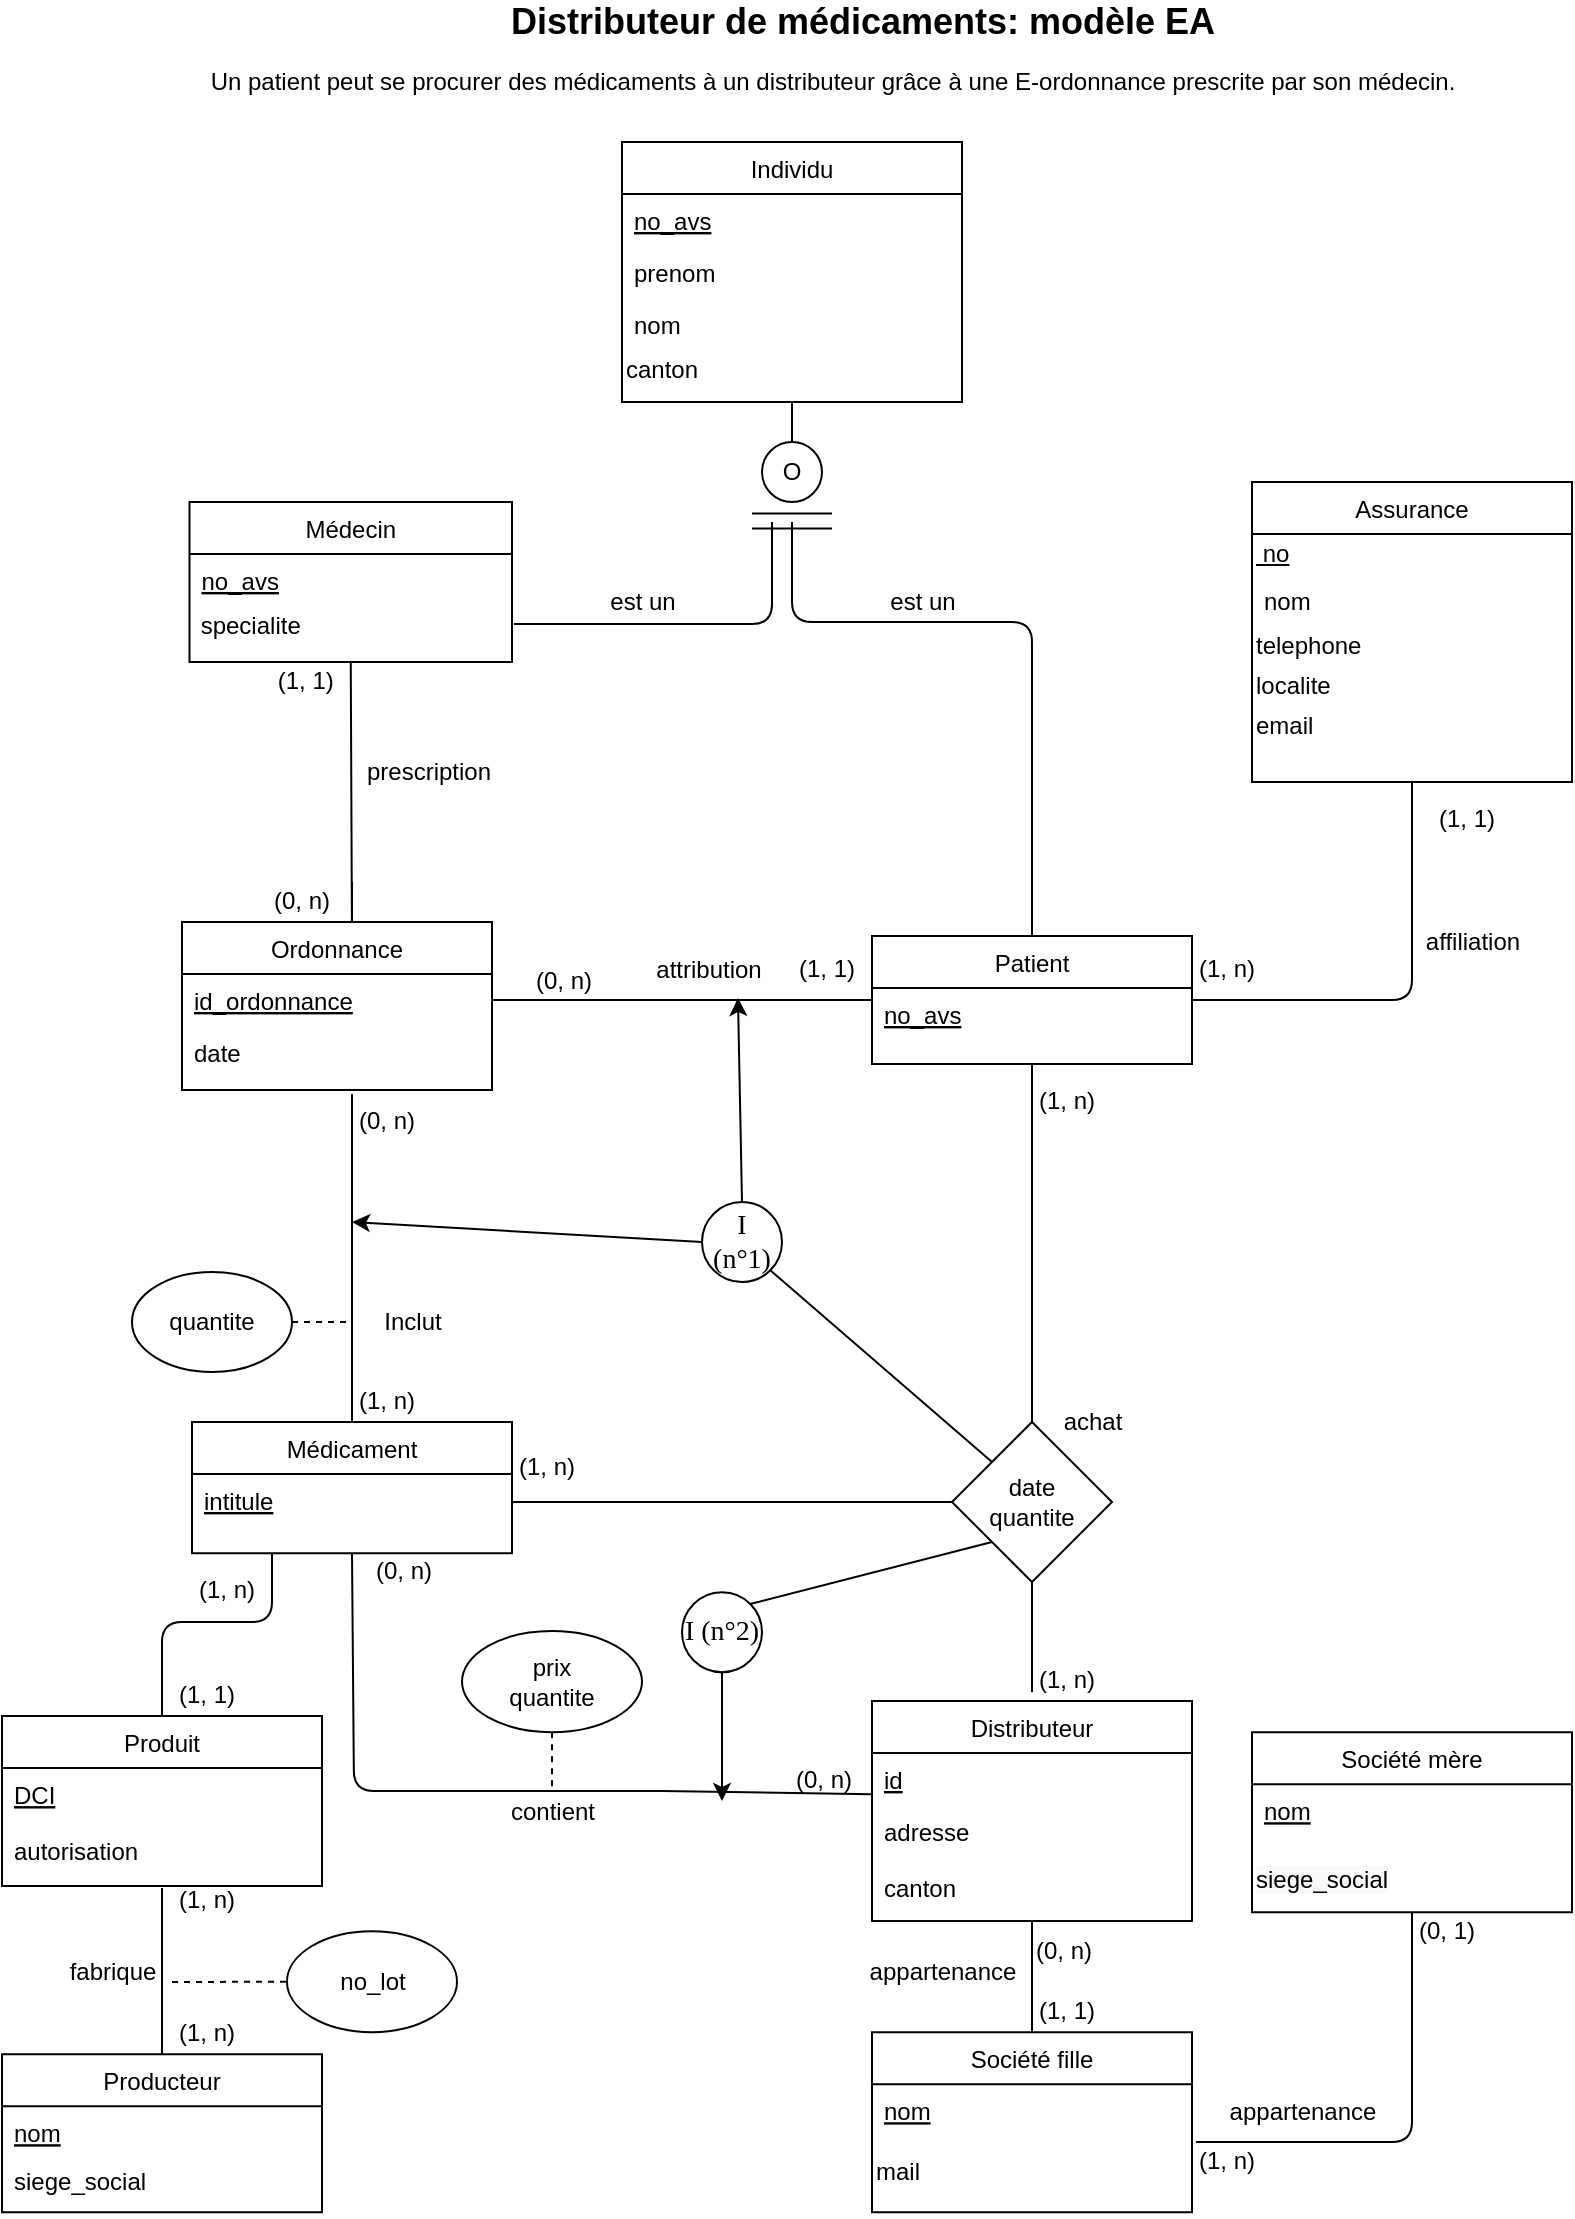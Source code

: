 <mxfile version="13.2.5" type="device"><diagram id="C5RBs43oDa-KdzZeNtuy" name="Page-1"><mxGraphModel dx="1593" dy="838" grid="1" gridSize="10" guides="1" tooltips="1" connect="1" arrows="1" fold="1" page="1" pageScale="1" pageWidth="827" pageHeight="1169" math="0" shadow="0"><root><mxCell id="WIyWlLk6GJQsqaUBKTNV-0"/><mxCell id="WIyWlLk6GJQsqaUBKTNV-1" parent="WIyWlLk6GJQsqaUBKTNV-0"/><mxCell id="dm22dNPwvJCSZlNhHkCu-14" value="(1, n)" style="resizable=0;align=right;verticalAlign=bottom;labelBackgroundColor=none;fontSize=12;" parent="WIyWlLk6GJQsqaUBKTNV-1" connectable="0" vertex="1"><mxGeometry x="240" y="760" as="geometry"><mxPoint x="-7" y="-2" as="offset"/></mxGeometry></mxCell><mxCell id="dm22dNPwvJCSZlNhHkCu-21" value="(0, n)" style="resizable=0;align=left;verticalAlign=bottom;labelBackgroundColor=none;fontSize=12;" parent="WIyWlLk6GJQsqaUBKTNV-1" connectable="0" vertex="1"><mxGeometry x="290" y="550" as="geometry"><mxPoint y="-2" as="offset"/></mxGeometry></mxCell><mxCell id="dm22dNPwvJCSZlNhHkCu-23" value="prescription" style="text;html=1;align=center;verticalAlign=middle;resizable=0;points=[];autosize=1;" parent="WIyWlLk6GJQsqaUBKTNV-1" vertex="1"><mxGeometry x="197.5" y="425" width="80" height="20" as="geometry"/></mxCell><mxCell id="dm22dNPwvJCSZlNhHkCu-26" value="(1, 1)" style="resizable=0;align=right;verticalAlign=bottom;labelBackgroundColor=none;fontSize=12;" parent="WIyWlLk6GJQsqaUBKTNV-1" connectable="0" vertex="1"><mxGeometry x="199.38" y="400" as="geometry"><mxPoint x="-7" y="-2" as="offset"/></mxGeometry></mxCell><mxCell id="dm22dNPwvJCSZlNhHkCu-50" value="" style="endArrow=none;html=1;exitX=1;exitY=0.5;exitDx=0;exitDy=0;entryX=0;entryY=0.5;entryDx=0;entryDy=0;" parent="WIyWlLk6GJQsqaUBKTNV-1" source="zkfFHV4jXpPFQw0GAbJ--7" target="zkfFHV4jXpPFQw0GAbJ--17" edge="1"><mxGeometry width="50" height="50" relative="1" as="geometry"><mxPoint x="660" y="636.5" as="sourcePoint"/><mxPoint x="460" y="576.5" as="targetPoint"/><Array as="points"><mxPoint x="360" y="549"/><mxPoint x="400" y="549"/></Array></mxGeometry></mxCell><mxCell id="dm22dNPwvJCSZlNhHkCu-51" value="" style="endArrow=none;html=1;" parent="WIyWlLk6GJQsqaUBKTNV-1" target="dm22dNPwvJCSZlNhHkCu-2" edge="1"><mxGeometry width="50" height="50" relative="1" as="geometry"><mxPoint x="200" y="596" as="sourcePoint"/><mxPoint x="710" y="586.5" as="targetPoint"/></mxGeometry></mxCell><mxCell id="dm22dNPwvJCSZlNhHkCu-52" value="&lt;font style=&quot;font-size: 18px&quot;&gt;Distributeur de médicaments: modèle EA&lt;/font&gt;" style="text;html=1;align=center;verticalAlign=middle;resizable=0;points=[];autosize=1;fontStyle=1" parent="WIyWlLk6GJQsqaUBKTNV-1" vertex="1"><mxGeometry x="270" y="50" width="370" height="20" as="geometry"/></mxCell><mxCell id="dm22dNPwvJCSZlNhHkCu-53" value="attribution" style="text;html=1;align=center;verticalAlign=middle;resizable=0;points=[];autosize=1;" parent="WIyWlLk6GJQsqaUBKTNV-1" vertex="1"><mxGeometry x="343" y="524" width="70" height="20" as="geometry"/></mxCell><mxCell id="dm22dNPwvJCSZlNhHkCu-71" value="date&lt;br&gt;quantite" style="rhombus;whiteSpace=wrap;html=1;" parent="WIyWlLk6GJQsqaUBKTNV-1" vertex="1"><mxGeometry x="500" y="760" width="80" height="80" as="geometry"/></mxCell><mxCell id="dm22dNPwvJCSZlNhHkCu-72" value="achat" style="text;html=1;align=center;verticalAlign=middle;resizable=0;points=[];autosize=1;" parent="WIyWlLk6GJQsqaUBKTNV-1" vertex="1"><mxGeometry x="550" y="750" width="40" height="20" as="geometry"/></mxCell><mxCell id="dm22dNPwvJCSZlNhHkCu-74" value="" style="endArrow=none;html=1;entryX=0.5;entryY=1;entryDx=0;entryDy=0;" parent="WIyWlLk6GJQsqaUBKTNV-1" source="dm22dNPwvJCSZlNhHkCu-71" target="zkfFHV4jXpPFQw0GAbJ--17" edge="1"><mxGeometry width="50" height="50" relative="1" as="geometry"><mxPoint x="540" y="720" as="sourcePoint"/><mxPoint x="420" y="545.5" as="targetPoint"/></mxGeometry></mxCell><mxCell id="dm22dNPwvJCSZlNhHkCu-80" value="(1, 1)" style="resizable=0;align=right;verticalAlign=bottom;labelBackgroundColor=none;fontSize=12;" parent="WIyWlLk6GJQsqaUBKTNV-1" connectable="0" vertex="1"><mxGeometry x="460" y="544" as="geometry"><mxPoint x="-7" y="-2" as="offset"/></mxGeometry></mxCell><mxCell id="dm22dNPwvJCSZlNhHkCu-82" value="" style="endArrow=none;html=1;exitX=1;exitY=0.5;exitDx=0;exitDy=0;entryX=-0.002;entryY=0.793;entryDx=0;entryDy=0;entryPerimeter=0;" parent="WIyWlLk6GJQsqaUBKTNV-1" target="zkfFHV4jXpPFQw0GAbJ--14" edge="1"><mxGeometry width="50" height="50" relative="1" as="geometry"><mxPoint x="355" y="944.5" as="sourcePoint"/><mxPoint x="420" y="639.5" as="targetPoint"/><Array as="points"/></mxGeometry></mxCell><mxCell id="dm22dNPwvJCSZlNhHkCu-86" style="edgeStyle=orthogonalEdgeStyle;rounded=0;orthogonalLoop=1;jettySize=auto;html=1;" parent="WIyWlLk6GJQsqaUBKTNV-1" source="dm22dNPwvJCSZlNhHkCu-83" edge="1"><mxGeometry relative="1" as="geometry"><mxPoint x="385" y="949.5" as="targetPoint"/></mxGeometry></mxCell><mxCell id="dm22dNPwvJCSZlNhHkCu-83" value="&lt;font face=&quot;Times New Roman&quot; style=&quot;font-size: 14px&quot;&gt;I (n°2)&lt;/font&gt;" style="ellipse;whiteSpace=wrap;html=1;aspect=fixed;" parent="WIyWlLk6GJQsqaUBKTNV-1" vertex="1"><mxGeometry x="365" y="845.11" width="40" height="40" as="geometry"/></mxCell><mxCell id="dm22dNPwvJCSZlNhHkCu-84" value="" style="endArrow=none;html=1;exitX=1;exitY=0;exitDx=0;exitDy=0;entryX=0;entryY=1;entryDx=0;entryDy=0;" parent="WIyWlLk6GJQsqaUBKTNV-1" source="dm22dNPwvJCSZlNhHkCu-83" target="dm22dNPwvJCSZlNhHkCu-71" edge="1"><mxGeometry width="50" height="50" relative="1" as="geometry"><mxPoint x="370" y="689.5" as="sourcePoint"/><mxPoint x="420" y="639.5" as="targetPoint"/></mxGeometry></mxCell><mxCell id="dm22dNPwvJCSZlNhHkCu-87" value="(0, n)" style="resizable=0;align=left;verticalAlign=bottom;labelBackgroundColor=none;fontSize=12;" parent="WIyWlLk6GJQsqaUBKTNV-1" connectable="0" vertex="1"><mxGeometry x="210" y="845.11" as="geometry"><mxPoint y="-2" as="offset"/></mxGeometry></mxCell><mxCell id="dm22dNPwvJCSZlNhHkCu-88" value="(0, n)" style="resizable=0;align=left;verticalAlign=bottom;labelBackgroundColor=none;fontSize=12;" parent="WIyWlLk6GJQsqaUBKTNV-1" connectable="0" vertex="1"><mxGeometry x="420" y="949.5" as="geometry"><mxPoint y="-2" as="offset"/></mxGeometry></mxCell><mxCell id="dm22dNPwvJCSZlNhHkCu-97" value="(0, n)" style="resizable=0;align=left;verticalAlign=bottom;labelBackgroundColor=none;fontSize=12;" parent="WIyWlLk6GJQsqaUBKTNV-1" connectable="0" vertex="1"><mxGeometry x="540" y="1035.11" as="geometry"><mxPoint y="-2" as="offset"/></mxGeometry></mxCell><mxCell id="dm22dNPwvJCSZlNhHkCu-98" value="appartenance" style="text;html=1;align=center;verticalAlign=middle;resizable=0;points=[];autosize=1;" parent="WIyWlLk6GJQsqaUBKTNV-1" vertex="1"><mxGeometry x="450" y="1025.11" width="90" height="20" as="geometry"/></mxCell><mxCell id="dm22dNPwvJCSZlNhHkCu-99" value="(1, 1)" style="resizable=0;align=right;verticalAlign=bottom;labelBackgroundColor=none;fontSize=12;" parent="WIyWlLk6GJQsqaUBKTNV-1" connectable="0" vertex="1"><mxGeometry x="580" y="1065.11" as="geometry"><mxPoint x="-7" y="-2" as="offset"/></mxGeometry></mxCell><mxCell id="dm22dNPwvJCSZlNhHkCu-109" value="" style="endArrow=none;html=1;exitX=1;exitY=0.5;exitDx=0;exitDy=0;entryX=0.5;entryY=1;entryDx=0;entryDy=0;" parent="WIyWlLk6GJQsqaUBKTNV-1" source="zkfFHV4jXpPFQw0GAbJ--17" target="dm22dNPwvJCSZlNhHkCu-100" edge="1"><mxGeometry width="50" height="50" relative="1" as="geometry"><mxPoint x="620" y="576.5" as="sourcePoint"/><mxPoint x="610" y="650" as="targetPoint"/><Array as="points"><mxPoint x="730" y="549"/></Array></mxGeometry></mxCell><mxCell id="dm22dNPwvJCSZlNhHkCu-110" value="(1, n)" style="resizable=0;align=right;verticalAlign=bottom;labelBackgroundColor=none;fontSize=12;" parent="WIyWlLk6GJQsqaUBKTNV-1" connectable="0" vertex="1"><mxGeometry x="660" y="544" as="geometry"><mxPoint x="-7" y="-2" as="offset"/></mxGeometry></mxCell><mxCell id="dm22dNPwvJCSZlNhHkCu-111" value="(1, 1)" style="resizable=0;align=right;verticalAlign=bottom;labelBackgroundColor=none;fontSize=12;" parent="WIyWlLk6GJQsqaUBKTNV-1" connectable="0" vertex="1"><mxGeometry x="780" y="469" as="geometry"><mxPoint x="-7" y="-2" as="offset"/></mxGeometry></mxCell><mxCell id="dm22dNPwvJCSZlNhHkCu-112" value="affiliation" style="text;html=1;align=center;verticalAlign=middle;resizable=0;points=[];autosize=1;" parent="WIyWlLk6GJQsqaUBKTNV-1" vertex="1"><mxGeometry x="730" y="510" width="60" height="20" as="geometry"/></mxCell><mxCell id="dm22dNPwvJCSZlNhHkCu-114" value="" style="endArrow=none;html=1;entryX=0.5;entryY=1;entryDx=0;entryDy=0;" parent="WIyWlLk6GJQsqaUBKTNV-1" source="dm22dNPwvJCSZlNhHkCu-94" target="zkfFHV4jXpPFQw0GAbJ--13" edge="1"><mxGeometry width="50" height="50" relative="1" as="geometry"><mxPoint x="460" y="849.5" as="sourcePoint"/><mxPoint x="510" y="799.5" as="targetPoint"/></mxGeometry></mxCell><mxCell id="dm22dNPwvJCSZlNhHkCu-115" value="&lt;p style=&quot;margin-bottom: 0cm ; line-height: 1px ; font-size: medium&quot;&gt;&lt;br&gt;&lt;/p&gt;" style="text;html=1;align=center;verticalAlign=middle;resizable=0;points=[];autosize=1;" parent="WIyWlLk6GJQsqaUBKTNV-1" vertex="1"><mxGeometry x="450" y="100" width="20" height="20" as="geometry"/></mxCell><mxCell id="uIHYvMwMoBnDn05YOx0Q-4" value="O" style="ellipse;whiteSpace=wrap;html=1;aspect=fixed;" parent="WIyWlLk6GJQsqaUBKTNV-1" vertex="1"><mxGeometry x="405" y="270" width="30" height="30" as="geometry"/></mxCell><mxCell id="uIHYvMwMoBnDn05YOx0Q-5" value="" style="shape=link;html=1;width=7.6;" parent="WIyWlLk6GJQsqaUBKTNV-1" edge="1"><mxGeometry width="50" height="50" relative="1" as="geometry"><mxPoint x="400" y="309.5" as="sourcePoint"/><mxPoint x="440" y="309.5" as="targetPoint"/><Array as="points"/></mxGeometry></mxCell><mxCell id="uIHYvMwMoBnDn05YOx0Q-11" value="" style="endArrow=none;html=1;entryX=0.5;entryY=0;entryDx=0;entryDy=0;" parent="WIyWlLk6GJQsqaUBKTNV-1" target="zkfFHV4jXpPFQw0GAbJ--17" edge="1"><mxGeometry width="50" height="50" relative="1" as="geometry"><mxPoint x="420" y="310" as="sourcePoint"/><mxPoint x="470" y="505.5" as="targetPoint"/><Array as="points"><mxPoint x="420" y="360"/><mxPoint x="540" y="360"/><mxPoint x="540" y="490"/></Array></mxGeometry></mxCell><mxCell id="uIHYvMwMoBnDn05YOx0Q-12" value="" style="endArrow=none;html=1;exitX=0.5;exitY=1;exitDx=0;exitDy=0;" parent="WIyWlLk6GJQsqaUBKTNV-1" source="uIHYvMwMoBnDn05YOx0Q-0" target="uIHYvMwMoBnDn05YOx0Q-4" edge="1"><mxGeometry width="50" height="50" relative="1" as="geometry"><mxPoint x="665" y="340" as="sourcePoint"/><mxPoint x="715" y="290" as="targetPoint"/></mxGeometry></mxCell><mxCell id="uIHYvMwMoBnDn05YOx0Q-13" value="" style="endArrow=none;html=1;exitX=0.5;exitY=1;exitDx=0;exitDy=0;" parent="WIyWlLk6GJQsqaUBKTNV-1" source="zkfFHV4jXpPFQw0GAbJ--0" edge="1"><mxGeometry width="50" height="50" relative="1" as="geometry"><mxPoint x="660" y="390" as="sourcePoint"/><mxPoint x="200" y="490" as="targetPoint"/><Array as="points"><mxPoint x="200" y="520"/></Array></mxGeometry></mxCell><mxCell id="zkfFHV4jXpPFQw0GAbJ--6" value="Ordonnance" style="swimlane;fontStyle=0;align=center;verticalAlign=top;childLayout=stackLayout;horizontal=1;startSize=26;horizontalStack=0;resizeParent=1;resizeLast=0;collapsible=1;marginBottom=0;rounded=0;shadow=0;strokeWidth=1;" parent="WIyWlLk6GJQsqaUBKTNV-1" vertex="1"><mxGeometry x="115" y="510" width="155" height="84" as="geometry"><mxRectangle x="130" y="380" width="160" height="26" as="alternateBounds"/></mxGeometry></mxCell><mxCell id="zkfFHV4jXpPFQw0GAbJ--7" value="id_ordonnance" style="text;align=left;verticalAlign=top;spacingLeft=4;spacingRight=4;overflow=hidden;rotatable=0;points=[[0,0.5],[1,0.5]];portConstraint=eastwest;fontStyle=4" parent="zkfFHV4jXpPFQw0GAbJ--6" vertex="1"><mxGeometry y="26" width="155" height="26" as="geometry"/></mxCell><mxCell id="kLWDHGFk9mE94c_uxSVa-39" value="date" style="text;align=left;verticalAlign=top;spacingLeft=4;spacingRight=4;overflow=hidden;rotatable=0;points=[[0,0.5],[1,0.5]];portConstraint=eastwest;fontStyle=0" parent="zkfFHV4jXpPFQw0GAbJ--6" vertex="1"><mxGeometry y="52" width="155" height="32" as="geometry"/></mxCell><mxCell id="j0cMt2HNBuJ2FUp_HGKV-0" value="(0, n)" style="resizable=0;align=right;verticalAlign=bottom;labelBackgroundColor=none;fontSize=12;" parent="WIyWlLk6GJQsqaUBKTNV-1" connectable="0" vertex="1"><mxGeometry x="240" y="620" as="geometry"><mxPoint x="-7" y="-2" as="offset"/></mxGeometry></mxCell><mxCell id="j0cMt2HNBuJ2FUp_HGKV-1" value="Un patient peut se procurer des médicaments à un distributeur grâce à une E-ordonnance prescrite par son médecin." style="text;html=1;align=center;verticalAlign=middle;resizable=0;points=[];autosize=1;" parent="WIyWlLk6GJQsqaUBKTNV-1" vertex="1"><mxGeometry x="120" y="80" width="640" height="20" as="geometry"/></mxCell><mxCell id="kLWDHGFk9mE94c_uxSVa-9" value="" style="endArrow=none;html=1;exitX=0.5;exitY=1;exitDx=0;exitDy=0;entryX=1.013;entryY=0.85;entryDx=0;entryDy=0;entryPerimeter=0;" parent="WIyWlLk6GJQsqaUBKTNV-1" source="kLWDHGFk9mE94c_uxSVa-23" target="dm22dNPwvJCSZlNhHkCu-94" edge="1"><mxGeometry width="50" height="50" relative="1" as="geometry"><mxPoint x="1109" y="756.0" as="sourcePoint"/><mxPoint x="540" y="1225.11" as="targetPoint"/><Array as="points"><mxPoint x="730" y="1120"/></Array></mxGeometry></mxCell><mxCell id="kLWDHGFk9mE94c_uxSVa-11" value="appartenance" style="text;html=1;align=center;verticalAlign=middle;resizable=0;points=[];autosize=1;" parent="WIyWlLk6GJQsqaUBKTNV-1" vertex="1"><mxGeometry x="630" y="1095.11" width="90" height="20" as="geometry"/></mxCell><mxCell id="zkfFHV4jXpPFQw0GAbJ--0" value="Médecin" style="swimlane;fontStyle=0;align=center;verticalAlign=top;childLayout=stackLayout;horizontal=1;startSize=26;horizontalStack=0;resizeParent=1;resizeLast=0;collapsible=1;marginBottom=0;rounded=0;shadow=0;strokeWidth=1;" parent="WIyWlLk6GJQsqaUBKTNV-1" vertex="1"><mxGeometry x="118.75" y="300" width="161.25" height="80" as="geometry"><mxRectangle x="220" y="120" width="160" height="26" as="alternateBounds"/></mxGeometry></mxCell><mxCell id="q6J_EKSB0suzlGF4QI2d-23" value="no_avs" style="text;align=left;verticalAlign=top;spacingLeft=4;spacingRight=4;overflow=hidden;rotatable=0;points=[[0,0.5],[1,0.5]];portConstraint=eastwest;fontStyle=4" parent="zkfFHV4jXpPFQw0GAbJ--0" vertex="1"><mxGeometry y="26" width="161.25" height="26" as="geometry"/></mxCell><mxCell id="kLWDHGFk9mE94c_uxSVa-0" value="&amp;nbsp;specialite" style="text;html=1;align=left;verticalAlign=middle;resizable=0;points=[];autosize=1;" parent="zkfFHV4jXpPFQw0GAbJ--0" vertex="1"><mxGeometry y="52" width="161.25" height="20" as="geometry"/></mxCell><mxCell id="kLWDHGFk9mE94c_uxSVa-12" value="(1, n)" style="resizable=0;align=right;verticalAlign=bottom;labelBackgroundColor=none;fontSize=12;" parent="WIyWlLk6GJQsqaUBKTNV-1" connectable="0" vertex="1"><mxGeometry x="660" y="1140" as="geometry"><mxPoint x="-7" y="-2" as="offset"/></mxGeometry></mxCell><mxCell id="kLWDHGFk9mE94c_uxSVa-13" value="(0, 1)" style="resizable=0;align=right;verticalAlign=bottom;labelBackgroundColor=none;fontSize=12;" parent="WIyWlLk6GJQsqaUBKTNV-1" connectable="0" vertex="1"><mxGeometry x="770" y="1025.11" as="geometry"><mxPoint x="-7" y="-2" as="offset"/></mxGeometry></mxCell><mxCell id="kLWDHGFk9mE94c_uxSVa-16" value="" style="endArrow=none;html=1;exitX=0.25;exitY=1;exitDx=0;exitDy=0;entryX=0.5;entryY=0;entryDx=0;entryDy=0;" parent="WIyWlLk6GJQsqaUBKTNV-1" source="dm22dNPwvJCSZlNhHkCu-2" target="q6J_EKSB0suzlGF4QI2d-34" edge="1"><mxGeometry width="50" height="50" relative="1" as="geometry"><mxPoint x="91" y="799.5" as="sourcePoint"/><mxPoint x="160" y="900" as="targetPoint"/><Array as="points"><mxPoint x="160" y="860"/><mxPoint x="105" y="860"/></Array></mxGeometry></mxCell><mxCell id="kLWDHGFk9mE94c_uxSVa-20" value="fabrique" style="text;html=1;align=center;verticalAlign=middle;resizable=0;points=[];autosize=1;" parent="WIyWlLk6GJQsqaUBKTNV-1" vertex="1"><mxGeometry x="50" y="1025.11" width="60" height="20" as="geometry"/></mxCell><mxCell id="kLWDHGFk9mE94c_uxSVa-21" value="(1, n)" style="resizable=0;align=right;verticalAlign=bottom;labelBackgroundColor=none;fontSize=12;" parent="WIyWlLk6GJQsqaUBKTNV-1" connectable="0" vertex="1"><mxGeometry x="150" y="1076.11" as="geometry"><mxPoint x="-7" y="-2" as="offset"/></mxGeometry></mxCell><mxCell id="kLWDHGFk9mE94c_uxSVa-24" value="est un" style="text;html=1;align=center;verticalAlign=middle;resizable=0;points=[];autosize=1;" parent="WIyWlLk6GJQsqaUBKTNV-1" vertex="1"><mxGeometry x="460" y="340" width="50" height="20" as="geometry"/></mxCell><mxCell id="kLWDHGFk9mE94c_uxSVa-25" value="est un" style="text;html=1;align=center;verticalAlign=middle;resizable=0;points=[];autosize=1;" parent="WIyWlLk6GJQsqaUBKTNV-1" vertex="1"><mxGeometry x="320" y="340" width="50" height="20" as="geometry"/></mxCell><mxCell id="kLWDHGFk9mE94c_uxSVa-34" value="" style="endArrow=none;html=1;exitX=0.5;exitY=1;exitDx=0;exitDy=0;entryX=0;entryY=0.5;entryDx=0;entryDy=0;" parent="WIyWlLk6GJQsqaUBKTNV-1" source="dm22dNPwvJCSZlNhHkCu-2" edge="1"><mxGeometry width="50" height="50" relative="1" as="geometry"><mxPoint x="200.96" y="854.504" as="sourcePoint"/><mxPoint x="250" y="944.5" as="targetPoint"/><Array as="points"><mxPoint x="201" y="944.5"/></Array></mxGeometry></mxCell><mxCell id="kLWDHGFk9mE94c_uxSVa-35" value="" style="endArrow=none;html=1;exitX=0;exitY=0.5;exitDx=0;exitDy=0;entryX=1;entryY=0.5;entryDx=0;entryDy=0;" parent="WIyWlLk6GJQsqaUBKTNV-1" edge="1"><mxGeometry width="50" height="50" relative="1" as="geometry"><mxPoint x="250" y="944.5" as="sourcePoint"/><mxPoint x="355" y="944.5" as="targetPoint"/></mxGeometry></mxCell><mxCell id="kLWDHGFk9mE94c_uxSVa-45" value="&lt;font face=&quot;Times New Roman&quot; style=&quot;font-size: 14px&quot;&gt;I&lt;br&gt;(n°1)&lt;br&gt;&lt;/font&gt;" style="ellipse;whiteSpace=wrap;html=1;aspect=fixed;" parent="WIyWlLk6GJQsqaUBKTNV-1" vertex="1"><mxGeometry x="375" y="650" width="40" height="40" as="geometry"/></mxCell><mxCell id="kLWDHGFk9mE94c_uxSVa-46" value="" style="endArrow=none;html=1;exitX=1;exitY=1;exitDx=0;exitDy=0;entryX=0;entryY=0;entryDx=0;entryDy=0;" parent="WIyWlLk6GJQsqaUBKTNV-1" source="kLWDHGFk9mE94c_uxSVa-45" target="dm22dNPwvJCSZlNhHkCu-71" edge="1"><mxGeometry width="50" height="50" relative="1" as="geometry"><mxPoint x="415.607" y="629.997" as="sourcePoint"/><mxPoint x="490" y="704.39" as="targetPoint"/></mxGeometry></mxCell><mxCell id="kLWDHGFk9mE94c_uxSVa-47" value="" style="endArrow=classic;html=1;exitX=0.5;exitY=0;exitDx=0;exitDy=0;entryX=0.714;entryY=1.2;entryDx=0;entryDy=0;entryPerimeter=0;" parent="WIyWlLk6GJQsqaUBKTNV-1" source="kLWDHGFk9mE94c_uxSVa-45" target="dm22dNPwvJCSZlNhHkCu-53" edge="1"><mxGeometry width="50" height="50" relative="1" as="geometry"><mxPoint x="510" y="720" as="sourcePoint"/><mxPoint x="350" y="550" as="targetPoint"/></mxGeometry></mxCell><mxCell id="-39iqCEnt7L8Efi7_I3h-3" value="(0, n)" style="resizable=0;align=right;verticalAlign=bottom;labelBackgroundColor=none;fontSize=12;" parent="WIyWlLk6GJQsqaUBKTNV-1" connectable="0" vertex="1"><mxGeometry x="197.5" y="510" as="geometry"><mxPoint x="-7" y="-2" as="offset"/></mxGeometry></mxCell><mxCell id="uIHYvMwMoBnDn05YOx0Q-0" value="Individu" style="swimlane;fontStyle=0;align=center;verticalAlign=top;childLayout=stackLayout;horizontal=1;startSize=26;horizontalStack=0;resizeParent=1;resizeLast=0;collapsible=1;marginBottom=0;rounded=0;shadow=0;strokeWidth=1;" parent="WIyWlLk6GJQsqaUBKTNV-1" vertex="1"><mxGeometry x="335" y="120" width="170" height="130" as="geometry"><mxRectangle x="550" y="140" width="160" height="26" as="alternateBounds"/></mxGeometry></mxCell><mxCell id="uIHYvMwMoBnDn05YOx0Q-1" value="no_avs" style="text;align=left;verticalAlign=top;spacingLeft=4;spacingRight=4;overflow=hidden;rotatable=0;points=[[0,0.5],[1,0.5]];portConstraint=eastwest;fontStyle=4" parent="uIHYvMwMoBnDn05YOx0Q-0" vertex="1"><mxGeometry y="26" width="170" height="26" as="geometry"/></mxCell><mxCell id="uIHYvMwMoBnDn05YOx0Q-2" value="prenom" style="text;align=left;verticalAlign=top;spacingLeft=4;spacingRight=4;overflow=hidden;rotatable=0;points=[[0,0.5],[1,0.5]];portConstraint=eastwest;rounded=0;shadow=0;html=0;" parent="uIHYvMwMoBnDn05YOx0Q-0" vertex="1"><mxGeometry y="52" width="170" height="26" as="geometry"/></mxCell><mxCell id="uIHYvMwMoBnDn05YOx0Q-3" value="nom" style="text;align=left;verticalAlign=top;spacingLeft=4;spacingRight=4;overflow=hidden;rotatable=0;points=[[0,0.5],[1,0.5]];portConstraint=eastwest;rounded=0;shadow=0;html=0;" parent="uIHYvMwMoBnDn05YOx0Q-0" vertex="1"><mxGeometry y="78" width="170" height="26" as="geometry"/></mxCell><mxCell id="kLWDHGFk9mE94c_uxSVa-31" value="canton" style="text;html=1;align=left;verticalAlign=middle;resizable=0;points=[];autosize=1;" parent="uIHYvMwMoBnDn05YOx0Q-0" vertex="1"><mxGeometry y="104" width="170" height="20" as="geometry"/></mxCell><mxCell id="dm22dNPwvJCSZlNhHkCu-100" value="Assurance" style="swimlane;fontStyle=0;align=center;verticalAlign=top;childLayout=stackLayout;horizontal=1;startSize=26;horizontalStack=0;resizeParent=1;resizeLast=0;collapsible=1;marginBottom=0;rounded=0;shadow=0;strokeWidth=1;" parent="WIyWlLk6GJQsqaUBKTNV-1" vertex="1"><mxGeometry x="650" y="290" width="160" height="150" as="geometry"><mxRectangle x="550" y="140" width="160" height="26" as="alternateBounds"/></mxGeometry></mxCell><mxCell id="kLWDHGFk9mE94c_uxSVa-2" value="&lt;u&gt;&amp;nbsp;no&lt;/u&gt;" style="text;html=1;align=left;verticalAlign=middle;resizable=0;points=[];autosize=1;" parent="dm22dNPwvJCSZlNhHkCu-100" vertex="1"><mxGeometry y="26" width="160" height="20" as="geometry"/></mxCell><mxCell id="dm22dNPwvJCSZlNhHkCu-101" value="nom" style="text;align=left;verticalAlign=top;spacingLeft=4;spacingRight=4;overflow=hidden;rotatable=0;points=[[0,0.5],[1,0.5]];portConstraint=eastwest;fontStyle=0" parent="dm22dNPwvJCSZlNhHkCu-100" vertex="1"><mxGeometry y="46" width="160" height="26" as="geometry"/></mxCell><mxCell id="kLWDHGFk9mE94c_uxSVa-4" value="telephone" style="text;html=1;align=left;verticalAlign=middle;resizable=0;points=[];autosize=1;" parent="dm22dNPwvJCSZlNhHkCu-100" vertex="1"><mxGeometry y="72" width="160" height="20" as="geometry"/></mxCell><mxCell id="kLWDHGFk9mE94c_uxSVa-29" value="localite" style="text;html=1;align=left;verticalAlign=middle;resizable=0;points=[];autosize=1;" parent="dm22dNPwvJCSZlNhHkCu-100" vertex="1"><mxGeometry y="92" width="160" height="20" as="geometry"/></mxCell><mxCell id="kLWDHGFk9mE94c_uxSVa-30" value="email" style="text;html=1;align=left;verticalAlign=middle;resizable=0;points=[];autosize=1;" parent="dm22dNPwvJCSZlNhHkCu-100" vertex="1"><mxGeometry y="112" width="160" height="20" as="geometry"/></mxCell><mxCell id="q6J_EKSB0suzlGF4QI2d-4" value="" style="endArrow=none;html=1;" parent="WIyWlLk6GJQsqaUBKTNV-1" edge="1"><mxGeometry width="50" height="50" relative="1" as="geometry"><mxPoint x="158" y="985" as="sourcePoint"/><mxPoint x="158" y="985" as="targetPoint"/></mxGeometry></mxCell><mxCell id="q6J_EKSB0suzlGF4QI2d-6" value="" style="resizable=0;align=right;verticalAlign=bottom;labelBackgroundColor=none;fontSize=12;" parent="WIyWlLk6GJQsqaUBKTNV-1" connectable="0" vertex="1"><mxGeometry x="290" y="1105.11" as="geometry"><mxPoint x="-7" y="-2" as="offset"/></mxGeometry></mxCell><mxCell id="q6J_EKSB0suzlGF4QI2d-9" value="(1, n)" style="resizable=0;align=right;verticalAlign=bottom;labelBackgroundColor=none;fontSize=12;" parent="WIyWlLk6GJQsqaUBKTNV-1" connectable="0" vertex="1"><mxGeometry x="160" y="854.5" as="geometry"><mxPoint x="-7" y="-2" as="offset"/></mxGeometry></mxCell><mxCell id="q6J_EKSB0suzlGF4QI2d-12" value="" style="endArrow=none;html=1;" parent="WIyWlLk6GJQsqaUBKTNV-1" edge="1"><mxGeometry width="50" height="50" relative="1" as="geometry"><mxPoint x="281" y="361" as="sourcePoint"/><mxPoint x="410" y="310" as="targetPoint"/><Array as="points"><mxPoint x="410" y="361"/></Array></mxGeometry></mxCell><mxCell id="zkfFHV4jXpPFQw0GAbJ--17" value="Patient" style="swimlane;fontStyle=0;align=center;verticalAlign=top;childLayout=stackLayout;horizontal=1;startSize=26;horizontalStack=0;resizeParent=1;resizeLast=0;collapsible=1;marginBottom=0;rounded=0;shadow=0;strokeWidth=1;" parent="WIyWlLk6GJQsqaUBKTNV-1" vertex="1"><mxGeometry x="460" y="517" width="160" height="64" as="geometry"><mxRectangle x="550" y="140" width="160" height="26" as="alternateBounds"/></mxGeometry></mxCell><mxCell id="q6J_EKSB0suzlGF4QI2d-22" value="no_avs" style="text;align=left;verticalAlign=top;spacingLeft=4;spacingRight=4;overflow=hidden;rotatable=0;points=[[0,0.5],[1,0.5]];portConstraint=eastwest;fontStyle=4" parent="zkfFHV4jXpPFQw0GAbJ--17" vertex="1"><mxGeometry y="26" width="160" height="26" as="geometry"/></mxCell><mxCell id="q6J_EKSB0suzlGF4QI2d-27" value="prix&lt;br&gt;quantite" style="ellipse;whiteSpace=wrap;html=1;" parent="WIyWlLk6GJQsqaUBKTNV-1" vertex="1"><mxGeometry x="255" y="864.5" width="90" height="50.61" as="geometry"/></mxCell><mxCell id="q6J_EKSB0suzlGF4QI2d-28" value="contient&lt;br&gt;" style="text;html=1;align=center;verticalAlign=middle;resizable=0;points=[];autosize=1;" parent="WIyWlLk6GJQsqaUBKTNV-1" vertex="1"><mxGeometry x="270" y="944.5" width="60" height="20" as="geometry"/></mxCell><mxCell id="q6J_EKSB0suzlGF4QI2d-29" value="" style="endArrow=none;dashed=1;html=1;exitX=0.5;exitY=1;exitDx=0;exitDy=0;" parent="WIyWlLk6GJQsqaUBKTNV-1" source="q6J_EKSB0suzlGF4QI2d-27" target="q6J_EKSB0suzlGF4QI2d-28" edge="1"><mxGeometry width="50" height="50" relative="1" as="geometry"><mxPoint x="510" y="955.11" as="sourcePoint"/><mxPoint x="560" y="905.11" as="targetPoint"/></mxGeometry></mxCell><mxCell id="q6J_EKSB0suzlGF4QI2d-30" value="quantite" style="ellipse;whiteSpace=wrap;html=1;" parent="WIyWlLk6GJQsqaUBKTNV-1" vertex="1"><mxGeometry x="90" y="685" width="80" height="50" as="geometry"/></mxCell><mxCell id="q6J_EKSB0suzlGF4QI2d-31" value="Inclut" style="text;html=1;align=center;verticalAlign=middle;resizable=0;points=[];autosize=1;" parent="WIyWlLk6GJQsqaUBKTNV-1" vertex="1"><mxGeometry x="210" y="700" width="40" height="20" as="geometry"/></mxCell><mxCell id="q6J_EKSB0suzlGF4QI2d-32" value="" style="endArrow=none;dashed=1;html=1;exitX=1;exitY=0.5;exitDx=0;exitDy=0;" parent="WIyWlLk6GJQsqaUBKTNV-1" source="q6J_EKSB0suzlGF4QI2d-30" edge="1"><mxGeometry width="50" height="50" relative="1" as="geometry"><mxPoint x="510" y="900" as="sourcePoint"/><mxPoint x="200" y="710" as="targetPoint"/></mxGeometry></mxCell><mxCell id="q6J_EKSB0suzlGF4QI2d-33" value="" style="endArrow=none;html=1;exitX=0.5;exitY=1;exitDx=0;exitDy=0;" parent="WIyWlLk6GJQsqaUBKTNV-1" source="dm22dNPwvJCSZlNhHkCu-71" edge="1"><mxGeometry width="50" height="50" relative="1" as="geometry"><mxPoint x="510" y="845.11" as="sourcePoint"/><mxPoint x="540" y="895.11" as="targetPoint"/></mxGeometry></mxCell><mxCell id="dm22dNPwvJCSZlNhHkCu-93" value="Société fille" style="swimlane;fontStyle=0;align=center;verticalAlign=top;childLayout=stackLayout;horizontal=1;startSize=26;horizontalStack=0;resizeParent=1;resizeLast=0;collapsible=1;marginBottom=0;rounded=0;shadow=0;strokeWidth=1;" parent="WIyWlLk6GJQsqaUBKTNV-1" vertex="1"><mxGeometry x="460" y="1065.11" width="160" height="90" as="geometry"><mxRectangle x="340" y="380" width="170" height="26" as="alternateBounds"/></mxGeometry></mxCell><mxCell id="dm22dNPwvJCSZlNhHkCu-94" value="nom" style="text;align=left;verticalAlign=top;spacingLeft=4;spacingRight=4;overflow=hidden;rotatable=0;points=[[0,0.5],[1,0.5]];portConstraint=eastwest;fontStyle=4" parent="dm22dNPwvJCSZlNhHkCu-93" vertex="1"><mxGeometry y="26" width="160" height="34" as="geometry"/></mxCell><mxCell id="kLWDHGFk9mE94c_uxSVa-38" value="mail" style="text;html=1;align=left;verticalAlign=middle;resizable=0;points=[];autosize=1;" parent="dm22dNPwvJCSZlNhHkCu-93" vertex="1"><mxGeometry y="60" width="160" height="20" as="geometry"/></mxCell><mxCell id="dm22dNPwvJCSZlNhHkCu-2" value="Médicament" style="swimlane;fontStyle=0;align=center;verticalAlign=top;childLayout=stackLayout;horizontal=1;startSize=26;horizontalStack=0;resizeParent=1;resizeLast=0;collapsible=1;marginBottom=0;rounded=0;shadow=0;strokeWidth=1;" parent="WIyWlLk6GJQsqaUBKTNV-1" vertex="1"><mxGeometry x="120" y="760" width="160" height="65.61" as="geometry"><mxRectangle x="120" y="476.5" width="160" height="26" as="alternateBounds"/></mxGeometry></mxCell><mxCell id="dm22dNPwvJCSZlNhHkCu-4" value="intitule" style="text;align=left;verticalAlign=top;spacingLeft=4;spacingRight=4;overflow=hidden;rotatable=0;points=[[0,0.5],[1,0.5]];portConstraint=eastwest;rounded=0;shadow=0;html=0;fontStyle=4" parent="dm22dNPwvJCSZlNhHkCu-2" vertex="1"><mxGeometry y="26" width="160" height="28" as="geometry"/></mxCell><mxCell id="zkfFHV4jXpPFQw0GAbJ--13" value="Distributeur" style="swimlane;fontStyle=0;align=center;verticalAlign=top;childLayout=stackLayout;horizontal=1;startSize=26;horizontalStack=0;resizeParent=1;resizeLast=0;collapsible=1;marginBottom=0;rounded=0;shadow=0;strokeWidth=1;" parent="WIyWlLk6GJQsqaUBKTNV-1" vertex="1"><mxGeometry x="460" y="899.5" width="160" height="110" as="geometry"><mxRectangle x="340" y="380" width="170" height="26" as="alternateBounds"/></mxGeometry></mxCell><mxCell id="zkfFHV4jXpPFQw0GAbJ--14" value="id" style="text;align=left;verticalAlign=top;spacingLeft=4;spacingRight=4;overflow=hidden;rotatable=0;points=[[0,0.5],[1,0.5]];portConstraint=eastwest;fontStyle=4" parent="zkfFHV4jXpPFQw0GAbJ--13" vertex="1"><mxGeometry y="26" width="160" height="26" as="geometry"/></mxCell><mxCell id="dm22dNPwvJCSZlNhHkCu-89" value="adresse" style="text;align=left;verticalAlign=top;spacingLeft=4;spacingRight=4;overflow=hidden;rotatable=0;points=[[0,0.5],[1,0.5]];portConstraint=eastwest;fontStyle=0" parent="zkfFHV4jXpPFQw0GAbJ--13" vertex="1"><mxGeometry y="52" width="160" height="28" as="geometry"/></mxCell><mxCell id="q6J_EKSB0suzlGF4QI2d-21" value="canton" style="text;align=left;verticalAlign=top;spacingLeft=4;spacingRight=4;overflow=hidden;rotatable=0;points=[[0,0.5],[1,0.5]];portConstraint=eastwest;fontStyle=0" parent="zkfFHV4jXpPFQw0GAbJ--13" vertex="1"><mxGeometry y="80" width="160" height="28" as="geometry"/></mxCell><mxCell id="kLWDHGFk9mE94c_uxSVa-5" value="Société mère" style="swimlane;fontStyle=0;align=center;verticalAlign=top;childLayout=stackLayout;horizontal=1;startSize=26;horizontalStack=0;resizeParent=1;resizeLast=0;collapsible=1;marginBottom=0;rounded=0;shadow=0;strokeWidth=1;" parent="WIyWlLk6GJQsqaUBKTNV-1" vertex="1"><mxGeometry x="650" y="915.11" width="160" height="90" as="geometry"><mxRectangle x="340" y="380" width="170" height="26" as="alternateBounds"/></mxGeometry></mxCell><mxCell id="kLWDHGFk9mE94c_uxSVa-6" value="nom" style="text;align=left;verticalAlign=top;spacingLeft=4;spacingRight=4;overflow=hidden;rotatable=0;points=[[0,0.5],[1,0.5]];portConstraint=eastwest;fontStyle=4" parent="kLWDHGFk9mE94c_uxSVa-5" vertex="1"><mxGeometry y="26" width="160" height="34" as="geometry"/></mxCell><mxCell id="kLWDHGFk9mE94c_uxSVa-23" value="&lt;meta charset=&quot;utf-8&quot;&gt;&lt;span style=&quot;color: rgb(0, 0, 0); font-family: helvetica; font-size: 12px; font-style: normal; font-weight: 400; letter-spacing: normal; text-align: left; text-indent: 0px; text-transform: none; word-spacing: 0px; background-color: rgb(248, 249, 250); display: inline; float: none;&quot;&gt;siege_social&lt;/span&gt;" style="text;whiteSpace=wrap;html=1;" parent="kLWDHGFk9mE94c_uxSVa-5" vertex="1"><mxGeometry y="60" width="160" height="30" as="geometry"/></mxCell><mxCell id="q6J_EKSB0suzlGF4QI2d-34" value="Produit" style="swimlane;fontStyle=0;align=center;verticalAlign=top;childLayout=stackLayout;horizontal=1;startSize=26;horizontalStack=0;resizeParent=1;resizeLast=0;collapsible=1;marginBottom=0;rounded=0;shadow=0;strokeWidth=1;" parent="WIyWlLk6GJQsqaUBKTNV-1" vertex="1"><mxGeometry x="25" y="907.06" width="160" height="84.89" as="geometry"><mxRectangle x="120" y="476.5" width="160" height="26" as="alternateBounds"/></mxGeometry></mxCell><mxCell id="q6J_EKSB0suzlGF4QI2d-35" value="DCI" style="text;align=left;verticalAlign=top;spacingLeft=4;spacingRight=4;overflow=hidden;rotatable=0;points=[[0,0.5],[1,0.5]];portConstraint=eastwest;rounded=0;shadow=0;html=0;fontStyle=4" parent="q6J_EKSB0suzlGF4QI2d-34" vertex="1"><mxGeometry y="26" width="160" height="28" as="geometry"/></mxCell><mxCell id="q6J_EKSB0suzlGF4QI2d-36" value="autorisation" style="text;align=left;verticalAlign=top;spacingLeft=4;spacingRight=4;overflow=hidden;rotatable=0;points=[[0,0.5],[1,0.5]];portConstraint=eastwest;rounded=0;shadow=0;html=0;fontStyle=0" parent="q6J_EKSB0suzlGF4QI2d-34" vertex="1"><mxGeometry y="54" width="160" height="28" as="geometry"/></mxCell><mxCell id="kLWDHGFk9mE94c_uxSVa-14" value="Producteur" style="swimlane;fontStyle=0;align=center;verticalAlign=top;childLayout=stackLayout;horizontal=1;startSize=26;horizontalStack=0;resizeParent=1;resizeLast=0;collapsible=1;marginBottom=0;rounded=0;shadow=0;strokeWidth=1;" parent="WIyWlLk6GJQsqaUBKTNV-1" vertex="1"><mxGeometry x="25" y="1076.11" width="160" height="79" as="geometry"><mxRectangle x="340" y="380" width="170" height="26" as="alternateBounds"/></mxGeometry></mxCell><mxCell id="kLWDHGFk9mE94c_uxSVa-15" value="nom&#10;" style="text;align=left;verticalAlign=top;spacingLeft=4;spacingRight=4;overflow=hidden;rotatable=0;points=[[0,0.5],[1,0.5]];portConstraint=eastwest;fontStyle=4" parent="kLWDHGFk9mE94c_uxSVa-14" vertex="1"><mxGeometry y="26" width="160" height="24" as="geometry"/></mxCell><mxCell id="kLWDHGFk9mE94c_uxSVa-19" value="siege_social" style="text;align=left;verticalAlign=top;spacingLeft=4;spacingRight=4;overflow=hidden;rotatable=0;points=[[0,0.5],[1,0.5]];portConstraint=eastwest;rounded=0;shadow=0;html=0;" parent="kLWDHGFk9mE94c_uxSVa-14" vertex="1"><mxGeometry y="50" width="160" height="28" as="geometry"/></mxCell><mxCell id="q6J_EKSB0suzlGF4QI2d-37" value="" style="endArrow=none;html=1;entryX=0.5;entryY=0;entryDx=0;entryDy=0;" parent="WIyWlLk6GJQsqaUBKTNV-1" target="kLWDHGFk9mE94c_uxSVa-14" edge="1"><mxGeometry width="50" height="50" relative="1" as="geometry"><mxPoint x="105" y="993" as="sourcePoint"/><mxPoint x="560" y="920" as="targetPoint"/></mxGeometry></mxCell><mxCell id="q6J_EKSB0suzlGF4QI2d-38" value="(1, n)" style="resizable=0;align=right;verticalAlign=bottom;labelBackgroundColor=none;fontSize=12;" parent="WIyWlLk6GJQsqaUBKTNV-1" connectable="0" vertex="1"><mxGeometry x="150" y="1009.5" as="geometry"><mxPoint x="-7" y="-2" as="offset"/></mxGeometry></mxCell><mxCell id="q6J_EKSB0suzlGF4QI2d-39" value="no_lot" style="ellipse;whiteSpace=wrap;html=1;" parent="WIyWlLk6GJQsqaUBKTNV-1" vertex="1"><mxGeometry x="167.5" y="1014.61" width="85" height="50.5" as="geometry"/></mxCell><mxCell id="q6J_EKSB0suzlGF4QI2d-40" value="" style="endArrow=none;dashed=1;html=1;entryX=0;entryY=0.5;entryDx=0;entryDy=0;" parent="WIyWlLk6GJQsqaUBKTNV-1" target="q6J_EKSB0suzlGF4QI2d-39" edge="1"><mxGeometry width="50" height="50" relative="1" as="geometry"><mxPoint x="110" y="1040" as="sourcePoint"/><mxPoint x="570" y="780" as="targetPoint"/></mxGeometry></mxCell><mxCell id="q6J_EKSB0suzlGF4QI2d-41" value="" style="endArrow=none;html=1;exitX=1;exitY=0.5;exitDx=0;exitDy=0;entryX=0;entryY=0.5;entryDx=0;entryDy=0;" parent="WIyWlLk6GJQsqaUBKTNV-1" source="dm22dNPwvJCSZlNhHkCu-4" target="dm22dNPwvJCSZlNhHkCu-71" edge="1"><mxGeometry width="50" height="50" relative="1" as="geometry"><mxPoint x="560" y="750" as="sourcePoint"/><mxPoint x="610" y="700" as="targetPoint"/></mxGeometry></mxCell><mxCell id="q6J_EKSB0suzlGF4QI2d-42" value="(1, n)" style="resizable=0;align=right;verticalAlign=bottom;labelBackgroundColor=none;fontSize=12;" parent="WIyWlLk6GJQsqaUBKTNV-1" connectable="0" vertex="1"><mxGeometry x="580" y="899.5" as="geometry"><mxPoint x="-7" y="-2" as="offset"/></mxGeometry></mxCell><mxCell id="q6J_EKSB0suzlGF4QI2d-43" value="(1, n)" style="resizable=0;align=right;verticalAlign=bottom;labelBackgroundColor=none;fontSize=12;" parent="WIyWlLk6GJQsqaUBKTNV-1" connectable="0" vertex="1"><mxGeometry x="320" y="792.8" as="geometry"><mxPoint x="-7" y="-2" as="offset"/></mxGeometry></mxCell><mxCell id="q6J_EKSB0suzlGF4QI2d-44" value="(1, n)" style="resizable=0;align=right;verticalAlign=bottom;labelBackgroundColor=none;fontSize=12;" parent="WIyWlLk6GJQsqaUBKTNV-1" connectable="0" vertex="1"><mxGeometry x="580" y="610" as="geometry"><mxPoint x="-7" y="-2" as="offset"/></mxGeometry></mxCell><mxCell id="a35JmmQSBVK-ejg4pGdP-0" value="(1, 1)" style="resizable=0;align=right;verticalAlign=bottom;labelBackgroundColor=none;fontSize=12;" parent="WIyWlLk6GJQsqaUBKTNV-1" connectable="0" vertex="1"><mxGeometry x="150" y="907.06" as="geometry"><mxPoint x="-7" y="-2" as="offset"/></mxGeometry></mxCell><mxCell id="a35JmmQSBVK-ejg4pGdP-1" value="" style="endArrow=classic;html=1;exitX=0;exitY=0.5;exitDx=0;exitDy=0;" parent="WIyWlLk6GJQsqaUBKTNV-1" source="kLWDHGFk9mE94c_uxSVa-45" edge="1"><mxGeometry width="50" height="50" relative="1" as="geometry"><mxPoint x="390" y="710" as="sourcePoint"/><mxPoint x="200" y="660" as="targetPoint"/></mxGeometry></mxCell></root></mxGraphModel></diagram></mxfile>